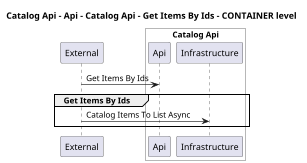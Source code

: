 @startuml
skinparam dpi 60

title Catalog Api - Api - Catalog Api - Get Items By Ids - CONTAINER level

participant "External" as C4InterFlow.SoftwareSystems.ExternalSystem

box "Catalog Api" #White
    participant "Api" as dotnet.eShop.Architecture.SoftwareSystems.CatalogApi.Containers.Api
    participant "Infrastructure" as dotnet.eShop.Architecture.SoftwareSystems.CatalogApi.Containers.Infrastructure
end box


C4InterFlow.SoftwareSystems.ExternalSystem -> dotnet.eShop.Architecture.SoftwareSystems.CatalogApi.Containers.Api : Get Items By Ids
group Get Items By Ids
C4InterFlow.SoftwareSystems.ExternalSystem -> dotnet.eShop.Architecture.SoftwareSystems.CatalogApi.Containers.Infrastructure : Catalog Items To List Async
end


@enduml
